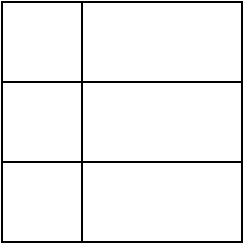 <mxfile version="27.0.9">
  <diagram name="Box Glyph" id="box-glyph-001">
    <mxGraphModel dx="706" dy="604" grid="1" gridSize="10" guides="1" tooltips="1" connect="1" arrows="1" fold="1" page="1" pageScale="1" pageWidth="850" pageHeight="1100" math="0" shadow="0">
      <root>
        <mxCell id="0" />
        <mxCell id="1" parent="0" />
        <mxCell id="zgx2dmv3c3j0Z4qMGbGF-9" value="" style="group" vertex="1" connectable="0" parent="1">
          <mxGeometry width="120" height="120" as="geometry" />
        </mxCell>
        <mxCell id="zgx2dmv3c3j0Z4qMGbGF-10" value="" style="shape=rectangle;whiteSpace=wrap;html=1;" vertex="1" parent="zgx2dmv3c3j0Z4qMGbGF-9">
          <mxGeometry width="40" height="40" as="geometry" />
        </mxCell>
        <mxCell id="zgx2dmv3c3j0Z4qMGbGF-11" value="" style="shape=rectangle;whiteSpace=wrap;html=1;" vertex="1" parent="zgx2dmv3c3j0Z4qMGbGF-9">
          <mxGeometry x="40" width="80" height="40" as="geometry" />
        </mxCell>
        <mxCell id="zgx2dmv3c3j0Z4qMGbGF-12" value="" style="shape=rectangle;whiteSpace=wrap;html=1;" vertex="1" parent="zgx2dmv3c3j0Z4qMGbGF-9">
          <mxGeometry y="40" width="40" height="40" as="geometry" />
        </mxCell>
        <mxCell id="zgx2dmv3c3j0Z4qMGbGF-13" value="" style="shape=rectangle;whiteSpace=wrap;html=1;" vertex="1" parent="zgx2dmv3c3j0Z4qMGbGF-9">
          <mxGeometry x="40" y="40" width="80" height="40" as="geometry" />
        </mxCell>
        <mxCell id="zgx2dmv3c3j0Z4qMGbGF-14" value="" style="shape=rectangle;whiteSpace=wrap;html=1;" vertex="1" parent="zgx2dmv3c3j0Z4qMGbGF-9">
          <mxGeometry y="80" width="40" height="40" as="geometry" />
        </mxCell>
        <mxCell id="zgx2dmv3c3j0Z4qMGbGF-15" value="" style="shape=rectangle;whiteSpace=wrap;html=1;" vertex="1" parent="zgx2dmv3c3j0Z4qMGbGF-9">
          <mxGeometry x="40.002" y="80" width="79.998" height="40" as="geometry" />
        </mxCell>
      </root>
    </mxGraphModel>
  </diagram>
</mxfile>
